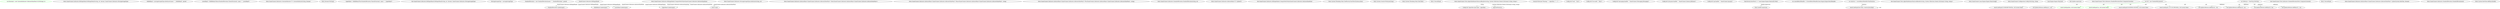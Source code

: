 digraph  {
d6 [cluster="QuantConnect.Indicators.BollingerBands.BollingerBands(string, int, decimal, QuantConnect.Indicators.MovingAverageType)", color=green, community=0, label="var kConstant = new ConstantIndicator<IndicatorDataPoint>(k.ToString(), k)", prediction=0, span="59-59"];
d2 [cluster="QuantConnect.Indicators.BollingerBands.BollingerBands(string, int, decimal, QuantConnect.Indicators.MovingAverageType)", label="Entry QuantConnect.Indicators.BollingerBands.BollingerBands(string, int, decimal, QuantConnect.Indicators.MovingAverageType)", span="53-53"];
d5 [cluster="QuantConnect.Indicators.BollingerBands.BollingerBands(string, int, decimal, QuantConnect.Indicators.MovingAverageType)", label="MiddleBand = movingAverageType.AsIndicator(name + ''_MiddleBand'', period)", span="58-58"];
d7 [cluster="QuantConnect.Indicators.BollingerBands.BollingerBands(string, int, decimal, QuantConnect.Indicators.MovingAverageType)", label="LowerBand = MiddleBand.Minus(StandardDeviation.Times(kConstant), name + ''_LowerBand'')", span="60-60"];
d12 [cluster="QuantConnect.Indicators.ConstantIndicator<T>.ConstantIndicator(string, decimal)", label="Entry QuantConnect.Indicators.ConstantIndicator<T>.ConstantIndicator(string, decimal)", span="41-41"];
d13 [cluster="decimal.ToString()", label="Entry decimal.ToString()", span="0-0"];
d8 [cluster="QuantConnect.Indicators.BollingerBands.BollingerBands(string, int, decimal, QuantConnect.Indicators.MovingAverageType)", label="UpperBand = MiddleBand.Plus(StandardDeviation.Times(kConstant), name + ''_UpperBand'')", span="61-61"];
d9 [cluster="QuantConnect.Indicators.BollingerBands.BollingerBands(string, int, decimal, QuantConnect.Indicators.MovingAverageType)", label="Exit QuantConnect.Indicators.BollingerBands.BollingerBands(string, int, decimal, QuantConnect.Indicators.MovingAverageType)", span="53-53"];
d3 [cluster="QuantConnect.Indicators.BollingerBands.BollingerBands(string, int, decimal, QuantConnect.Indicators.MovingAverageType)", label="MovingAverageType = movingAverageType", span="56-56"];
d4 [cluster="QuantConnect.Indicators.BollingerBands.BollingerBands(string, int, decimal, QuantConnect.Indicators.MovingAverageType)", label="StandardDeviation = new StandardDeviation(name + ''_StandardDeviation'', period)", span="57-57"];
d25 [label="QuantConnect.Indicators.BollingerBands", span=""];
d11 [cluster="QuantConnect.Indicators.MovingAverageType.AsIndicator(string, int)", label="Entry QuantConnect.Indicators.MovingAverageType.AsIndicator(string, int)", span="54-54"];
d14 [cluster="QuantConnect.Indicators.IndicatorBase<QuantConnect.Indicators.IndicatorDataPoint>.Times(QuantConnect.Indicators.IndicatorBase<QuantConnect.Indicators.IndicatorDataPoint>)", label="Entry QuantConnect.Indicators.IndicatorBase<QuantConnect.Indicators.IndicatorDataPoint>.Times(QuantConnect.Indicators.IndicatorBase<QuantConnect.Indicators.IndicatorDataPoint>)", span="159-159"];
d15 [cluster="QuantConnect.Indicators.IndicatorBase<QuantConnect.Indicators.IndicatorDataPoint>.Minus(QuantConnect.Indicators.IndicatorBase<QuantConnect.Indicators.IndicatorDataPoint>, string)", label="Entry QuantConnect.Indicators.IndicatorBase<QuantConnect.Indicators.IndicatorDataPoint>.Minus(QuantConnect.Indicators.IndicatorBase<QuantConnect.Indicators.IndicatorDataPoint>, string)", span="116-116"];
d16 [cluster="QuantConnect.Indicators.IndicatorBase<QuantConnect.Indicators.IndicatorDataPoint>.Plus(QuantConnect.Indicators.IndicatorBase<QuantConnect.Indicators.IndicatorDataPoint>, string)", label="Entry QuantConnect.Indicators.IndicatorBase<QuantConnect.Indicators.IndicatorDataPoint>.Plus(QuantConnect.Indicators.IndicatorBase<QuantConnect.Indicators.IndicatorDataPoint>, string)", span="87-87"];
d10 [cluster="QuantConnect.Indicators.StandardDeviation.StandardDeviation(string, int)", label="Entry QuantConnect.Indicators.StandardDeviation.StandardDeviation(string, int)", span="47-47"];
d18 [cluster="QuantConnect.Indicators.BollingerBands.ComputeNextValue(QuantConnect.Indicators.IndicatorDataPoint)", label="StandardDeviation.Update(input)", span="80-80"];
d19 [cluster="QuantConnect.Indicators.BollingerBands.ComputeNextValue(QuantConnect.Indicators.IndicatorDataPoint)", label="MiddleBand.Update(input)", span="81-81"];
d20 [cluster="QuantConnect.Indicators.BollingerBands.ComputeNextValue(QuantConnect.Indicators.IndicatorDataPoint)", label="UpperBand.Update(input)", span="82-82"];
d21 [cluster="QuantConnect.Indicators.BollingerBands.ComputeNextValue(QuantConnect.Indicators.IndicatorDataPoint)", label="LowerBand.Update(input)", span="83-83"];
d17 [cluster="QuantConnect.Indicators.BollingerBands.ComputeNextValue(QuantConnect.Indicators.IndicatorDataPoint)", label="Entry QuantConnect.Indicators.BollingerBands.ComputeNextValue(QuantConnect.Indicators.IndicatorDataPoint)", span="78-78"];
d24 [cluster="QuantConnect.Indicators.IndicatorBase<T>.Update(T)", label="Entry QuantConnect.Indicators.IndicatorBase<T>.Update(T)", span="66-66"];
d22 [cluster="QuantConnect.Indicators.BollingerBands.ComputeNextValue(QuantConnect.Indicators.IndicatorDataPoint)", label="return input;", span="84-84"];
d23 [cluster="QuantConnect.Indicators.BollingerBands.ComputeNextValue(QuantConnect.Indicators.IndicatorDataPoint)", label="Exit QuantConnect.Indicators.BollingerBands.ComputeNextValue(QuantConnect.Indicators.IndicatorDataPoint)", span="78-78"];
m2_16 [cluster="System.Threading.Tasks.TaskFactory.StartNew(System.Action)", file="StandardDeviation.cs", label="Entry System.Threading.Tasks.TaskFactory.StartNew(System.Action)", span="0-0"];
m2_14 [cluster="System.Console.WriteLine(string)", file="StandardDeviation.cs", label="Entry System.Console.WriteLine(string)", span="0-0"];
m2_17 [cluster="System.Threading.Tasks.Task.Wait()", file="StandardDeviation.cs", label="Entry System.Threading.Tasks.Task.Wait()", span="0-0"];
m2_18 [cluster="Unk.AreEqual", file="StandardDeviation.cs", label="Entry Unk.AreEqual", span=""];
m2_0 [cluster="QuantConnect.Tests.AlgorithmRunner.RunLocalBacktest(string, System.Collections.Generic.Dictionary<string, string>)", file="StandardDeviation.cs", label="Entry QuantConnect.Tests.AlgorithmRunner.RunLocalBacktest(string, System.Collections.Generic.Dictionary<string, string>)", span="29-29"];
m2_1 [cluster="QuantConnect.Tests.AlgorithmRunner.RunLocalBacktest(string, System.Collections.Generic.Dictionary<string, string>)", file="StandardDeviation.cs", label="Console.WriteLine(''Running '' + algorithm + ''...'')", span="31-31"];
m2_2 [cluster="QuantConnect.Tests.AlgorithmRunner.RunLocalBacktest(string, System.Collections.Generic.Dictionary<string, string>)", file="StandardDeviation.cs", label="Config.Set(''algorithm-type-name'', algorithm)", span="34-34"];
m2_11 [cluster="QuantConnect.Tests.AlgorithmRunner.RunLocalBacktest(string, System.Collections.Generic.Dictionary<string, string>)", file="StandardDeviation.cs", label=expectedStatistics, span="47-47"];
m2_3 [cluster="QuantConnect.Tests.AlgorithmRunner.RunLocalBacktest(string, System.Collections.Generic.Dictionary<string, string>)", file="StandardDeviation.cs", label="Config.Set(''local'', ''true'')", span="35-35"];
m2_4 [cluster="QuantConnect.Tests.AlgorithmRunner.RunLocalBacktest(string, System.Collections.Generic.Dictionary<string, string>)", file="StandardDeviation.cs", label="Config.Set(''live-mode'', ''false'')", span="36-36"];
m2_5 [cluster="QuantConnect.Tests.AlgorithmRunner.RunLocalBacktest(string, System.Collections.Generic.Dictionary<string, string>)", file="StandardDeviation.cs", label="Config.Set(''messaging-handler'', ''QuantConnect.Messaging.Messaging'')", span="37-37"];
m2_6 [cluster="QuantConnect.Tests.AlgorithmRunner.RunLocalBacktest(string, System.Collections.Generic.Dictionary<string, string>)", file="StandardDeviation.cs", label="Config.Set(''job-queue-handler'', ''QuantConnect.Queues.JobQueue'')", span="38-38"];
m2_7 [cluster="QuantConnect.Tests.AlgorithmRunner.RunLocalBacktest(string, System.Collections.Generic.Dictionary<string, string>)", file="StandardDeviation.cs", label="Config.Set(''api-handler'', ''QuantConnect.Api.Api'')", span="39-39"];
m2_8 [cluster="QuantConnect.Tests.AlgorithmRunner.RunLocalBacktest(string, System.Collections.Generic.Dictionary<string, string>)", file="StandardDeviation.cs", label="Task.Factory.StartNew(() => Lean.Engine.Engine.Main(null)).Wait()", span="42-42"];
m2_9 [cluster="QuantConnect.Tests.AlgorithmRunner.RunLocalBacktest(string, System.Collections.Generic.Dictionary<string, string>)", file="StandardDeviation.cs", label="var consoleResultHandler = (ConsoleResultHandler)Lean.Engine.Engine.ResultHandler", span="44-44"];
m2_10 [cluster="QuantConnect.Tests.AlgorithmRunner.RunLocalBacktest(string, System.Collections.Generic.Dictionary<string, string>)", file="StandardDeviation.cs", label="var statistics = consoleResultHandler.FinalStatistics", span="45-45"];
m2_12 [cluster="QuantConnect.Tests.AlgorithmRunner.RunLocalBacktest(string, System.Collections.Generic.Dictionary<string, string>)", file="StandardDeviation.cs", label="Assert.AreEqual(stat.Value, statistics[stat.Key])", span="49-49"];
m2_13 [cluster="QuantConnect.Tests.AlgorithmRunner.RunLocalBacktest(string, System.Collections.Generic.Dictionary<string, string>)", file="StandardDeviation.cs", label="Exit QuantConnect.Tests.AlgorithmRunner.RunLocalBacktest(string, System.Collections.Generic.Dictionary<string, string>)", span="29-29"];
m2_22 [cluster="QuantConnect.Lean.Engine.Engine.Main(string[])", file="StandardDeviation.cs", label="Entry QuantConnect.Lean.Engine.Engine.Main(string[])", span="172-172"];
m2_15 [cluster="QuantConnect.Configuration.Config.Set(string, string)", file="StandardDeviation.cs", label="Entry QuantConnect.Configuration.Config.Set(string, string)", span="118-118"];
m2_19 [cluster="lambda expression", file="StandardDeviation.cs", label="Entry lambda expression", span="42-42"];
m2_20 [cluster="lambda expression", file="StandardDeviation.cs", label="Lean.Engine.Engine.Main(null)", span="42-42"];
m2_21 [cluster="lambda expression", file="StandardDeviation.cs", label="Exit lambda expression", span="42-42"];
m3_0 [cluster="QuantConnect.Tests.Indicators.StandardDeviationTests.ComputesCorrectly()", file="StandardDeviationTests.cs", label="Entry QuantConnect.Tests.Indicators.StandardDeviationTests.ComputesCorrectly()", span="25-25"];
m3_1 [cluster="QuantConnect.Tests.Indicators.StandardDeviationTests.ComputesCorrectly()", file="StandardDeviationTests.cs", label="var std = new StandardDeviation(3)", span="29-29"];
m3_2 [cluster="QuantConnect.Tests.Indicators.StandardDeviationTests.ComputesCorrectly()", file="StandardDeviationTests.cs", label="var reference = DateTime.MinValue", span="30-30"];
m3_3 [cluster="QuantConnect.Tests.Indicators.StandardDeviationTests.ComputesCorrectly()", file="StandardDeviationTests.cs", label="std.Update(reference.AddDays(1), 1m)", span="32-32"];
m3_4 [cluster="QuantConnect.Tests.Indicators.StandardDeviationTests.ComputesCorrectly()", color=green, community=0, file="StandardDeviationTests.cs", label="Assert.AreEqual(0m, std.Current.Value)", prediction=1, span="33-33"];
m3_5 [cluster="QuantConnect.Tests.Indicators.StandardDeviationTests.ComputesCorrectly()", file="StandardDeviationTests.cs", label="std.Update(reference.AddDays(2), -1m)", span="35-35"];
m3_6 [cluster="QuantConnect.Tests.Indicators.StandardDeviationTests.ComputesCorrectly()", color=green, community=0, file="StandardDeviationTests.cs", label="Assert.AreEqual(1m, std.Current.Value)", prediction=1, span="36-36"];
m3_7 [cluster="QuantConnect.Tests.Indicators.StandardDeviationTests.ComputesCorrectly()", file="StandardDeviationTests.cs", label="std.Update(reference.AddDays(3), 1m)", span="38-38"];
m3_8 [cluster="QuantConnect.Tests.Indicators.StandardDeviationTests.ComputesCorrectly()", file="StandardDeviationTests.cs", label="Assert.AreEqual(0.942809041582063m, std.Current.Value)", span="39-39"];
m3_9 [cluster="QuantConnect.Tests.Indicators.StandardDeviationTests.ComputesCorrectly()", file="StandardDeviationTests.cs", label="std.Update(reference.AddDays(4), -2m)", span="41-41"];
m3_10 [cluster="QuantConnect.Tests.Indicators.StandardDeviationTests.ComputesCorrectly()", file="StandardDeviationTests.cs", label="Assert.AreEqual(1.24721912892465m, std.Current.Value)", span="42-42"];
m3_11 [cluster="QuantConnect.Tests.Indicators.StandardDeviationTests.ComputesCorrectly()", file="StandardDeviationTests.cs", label="std.Update(reference.AddDays(5), 3m)", span="44-44"];
m3_12 [cluster="QuantConnect.Tests.Indicators.StandardDeviationTests.ComputesCorrectly()", file="StandardDeviationTests.cs", label="Assert.AreEqual(2.05480466765633m, std.Current.Value)", span="45-45"];
m3_13 [cluster="QuantConnect.Tests.Indicators.StandardDeviationTests.ComputesCorrectly()", file="StandardDeviationTests.cs", label="Exit QuantConnect.Tests.Indicators.StandardDeviationTests.ComputesCorrectly()", span="25-25"];
m3_17 [cluster="Unk.AreEqual", file="StandardDeviationTests.cs", label="Entry Unk.AreEqual", span=""];
m3_16 [cluster="QuantConnect.Indicators.IndicatorBase<QuantConnect.Indicators.IndicatorDataPoint>.Update(System.DateTime, decimal)", file="StandardDeviationTests.cs", label="Entry QuantConnect.Indicators.IndicatorBase<QuantConnect.Indicators.IndicatorDataPoint>.Update(System.DateTime, decimal)", span="33-33"];
m3_14 [cluster="QuantConnect.Indicators.StandardDeviation.StandardDeviation(int)", file="StandardDeviationTests.cs", label="Entry QuantConnect.Indicators.StandardDeviation.StandardDeviation(int)", span="31-31"];
m3_15 [cluster="System.DateTime.AddDays(double)", file="StandardDeviationTests.cs", label="Entry System.DateTime.AddDays(double)", span="0-0"];
d25 -> d18  [color=darkseagreen4, key=1, label="QuantConnect.Indicators.BollingerBands", style=dashed];
d25 -> d19  [color=darkseagreen4, key=1, label="QuantConnect.Indicators.BollingerBands", style=dashed];
d25 -> d20  [color=darkseagreen4, key=1, label="QuantConnect.Indicators.BollingerBands", style=dashed];
d25 -> d21  [color=darkseagreen4, key=1, label="QuantConnect.Indicators.BollingerBands", style=dashed];
d17 -> d19  [color=darkseagreen4, key=1, label="QuantConnect.Indicators.IndicatorDataPoint", style=dashed];
d17 -> d20  [color=darkseagreen4, key=1, label="QuantConnect.Indicators.IndicatorDataPoint", style=dashed];
d17 -> d21  [color=darkseagreen4, key=1, label="QuantConnect.Indicators.IndicatorDataPoint", style=dashed];
d17 -> d22  [color=darkseagreen4, key=1, label="QuantConnect.Indicators.IndicatorDataPoint", style=dashed];
m2_0 -> m2_2  [color=darkseagreen4, key=1, label=string, style=dashed];
m2_0 -> m2_11  [color=darkseagreen4, key=1, label="System.Collections.Generic.Dictionary<string, string>", style=dashed];
m2_8 -> m2_19  [color=darkseagreen4, key=1, label="lambda expression", style=dashed];
m2_10 -> m2_12  [color=darkseagreen4, key=1, label=statistics, style=dashed];
m2_12 -> m2_12  [color=darkseagreen4, key=1, label=stat, style=dashed];
m3_1 -> m3_3  [color=darkseagreen4, key=1, label=std, style=dashed];
m3_1 -> m3_4  [color=green, key=1, label=std, style=dashed];
m3_1 -> m3_5  [color=darkseagreen4, key=1, label=std, style=dashed];
m3_1 -> m3_6  [color=green, key=1, label=std, style=dashed];
m3_1 -> m3_7  [color=darkseagreen4, key=1, label=std, style=dashed];
m3_1 -> m3_8  [color=darkseagreen4, key=1, label=std, style=dashed];
m3_1 -> m3_9  [color=darkseagreen4, key=1, label=std, style=dashed];
m3_1 -> m3_10  [color=darkseagreen4, key=1, label=std, style=dashed];
m3_1 -> m3_11  [color=darkseagreen4, key=1, label=std, style=dashed];
m3_1 -> m3_12  [color=darkseagreen4, key=1, label=std, style=dashed];
m3_2 -> m3_5  [color=darkseagreen4, key=1, label=reference, style=dashed];
m3_2 -> m3_7  [color=darkseagreen4, key=1, label=reference, style=dashed];
m3_2 -> m3_9  [color=darkseagreen4, key=1, label=reference, style=dashed];
m3_2 -> m3_11  [color=darkseagreen4, key=1, label=reference, style=dashed];
}
